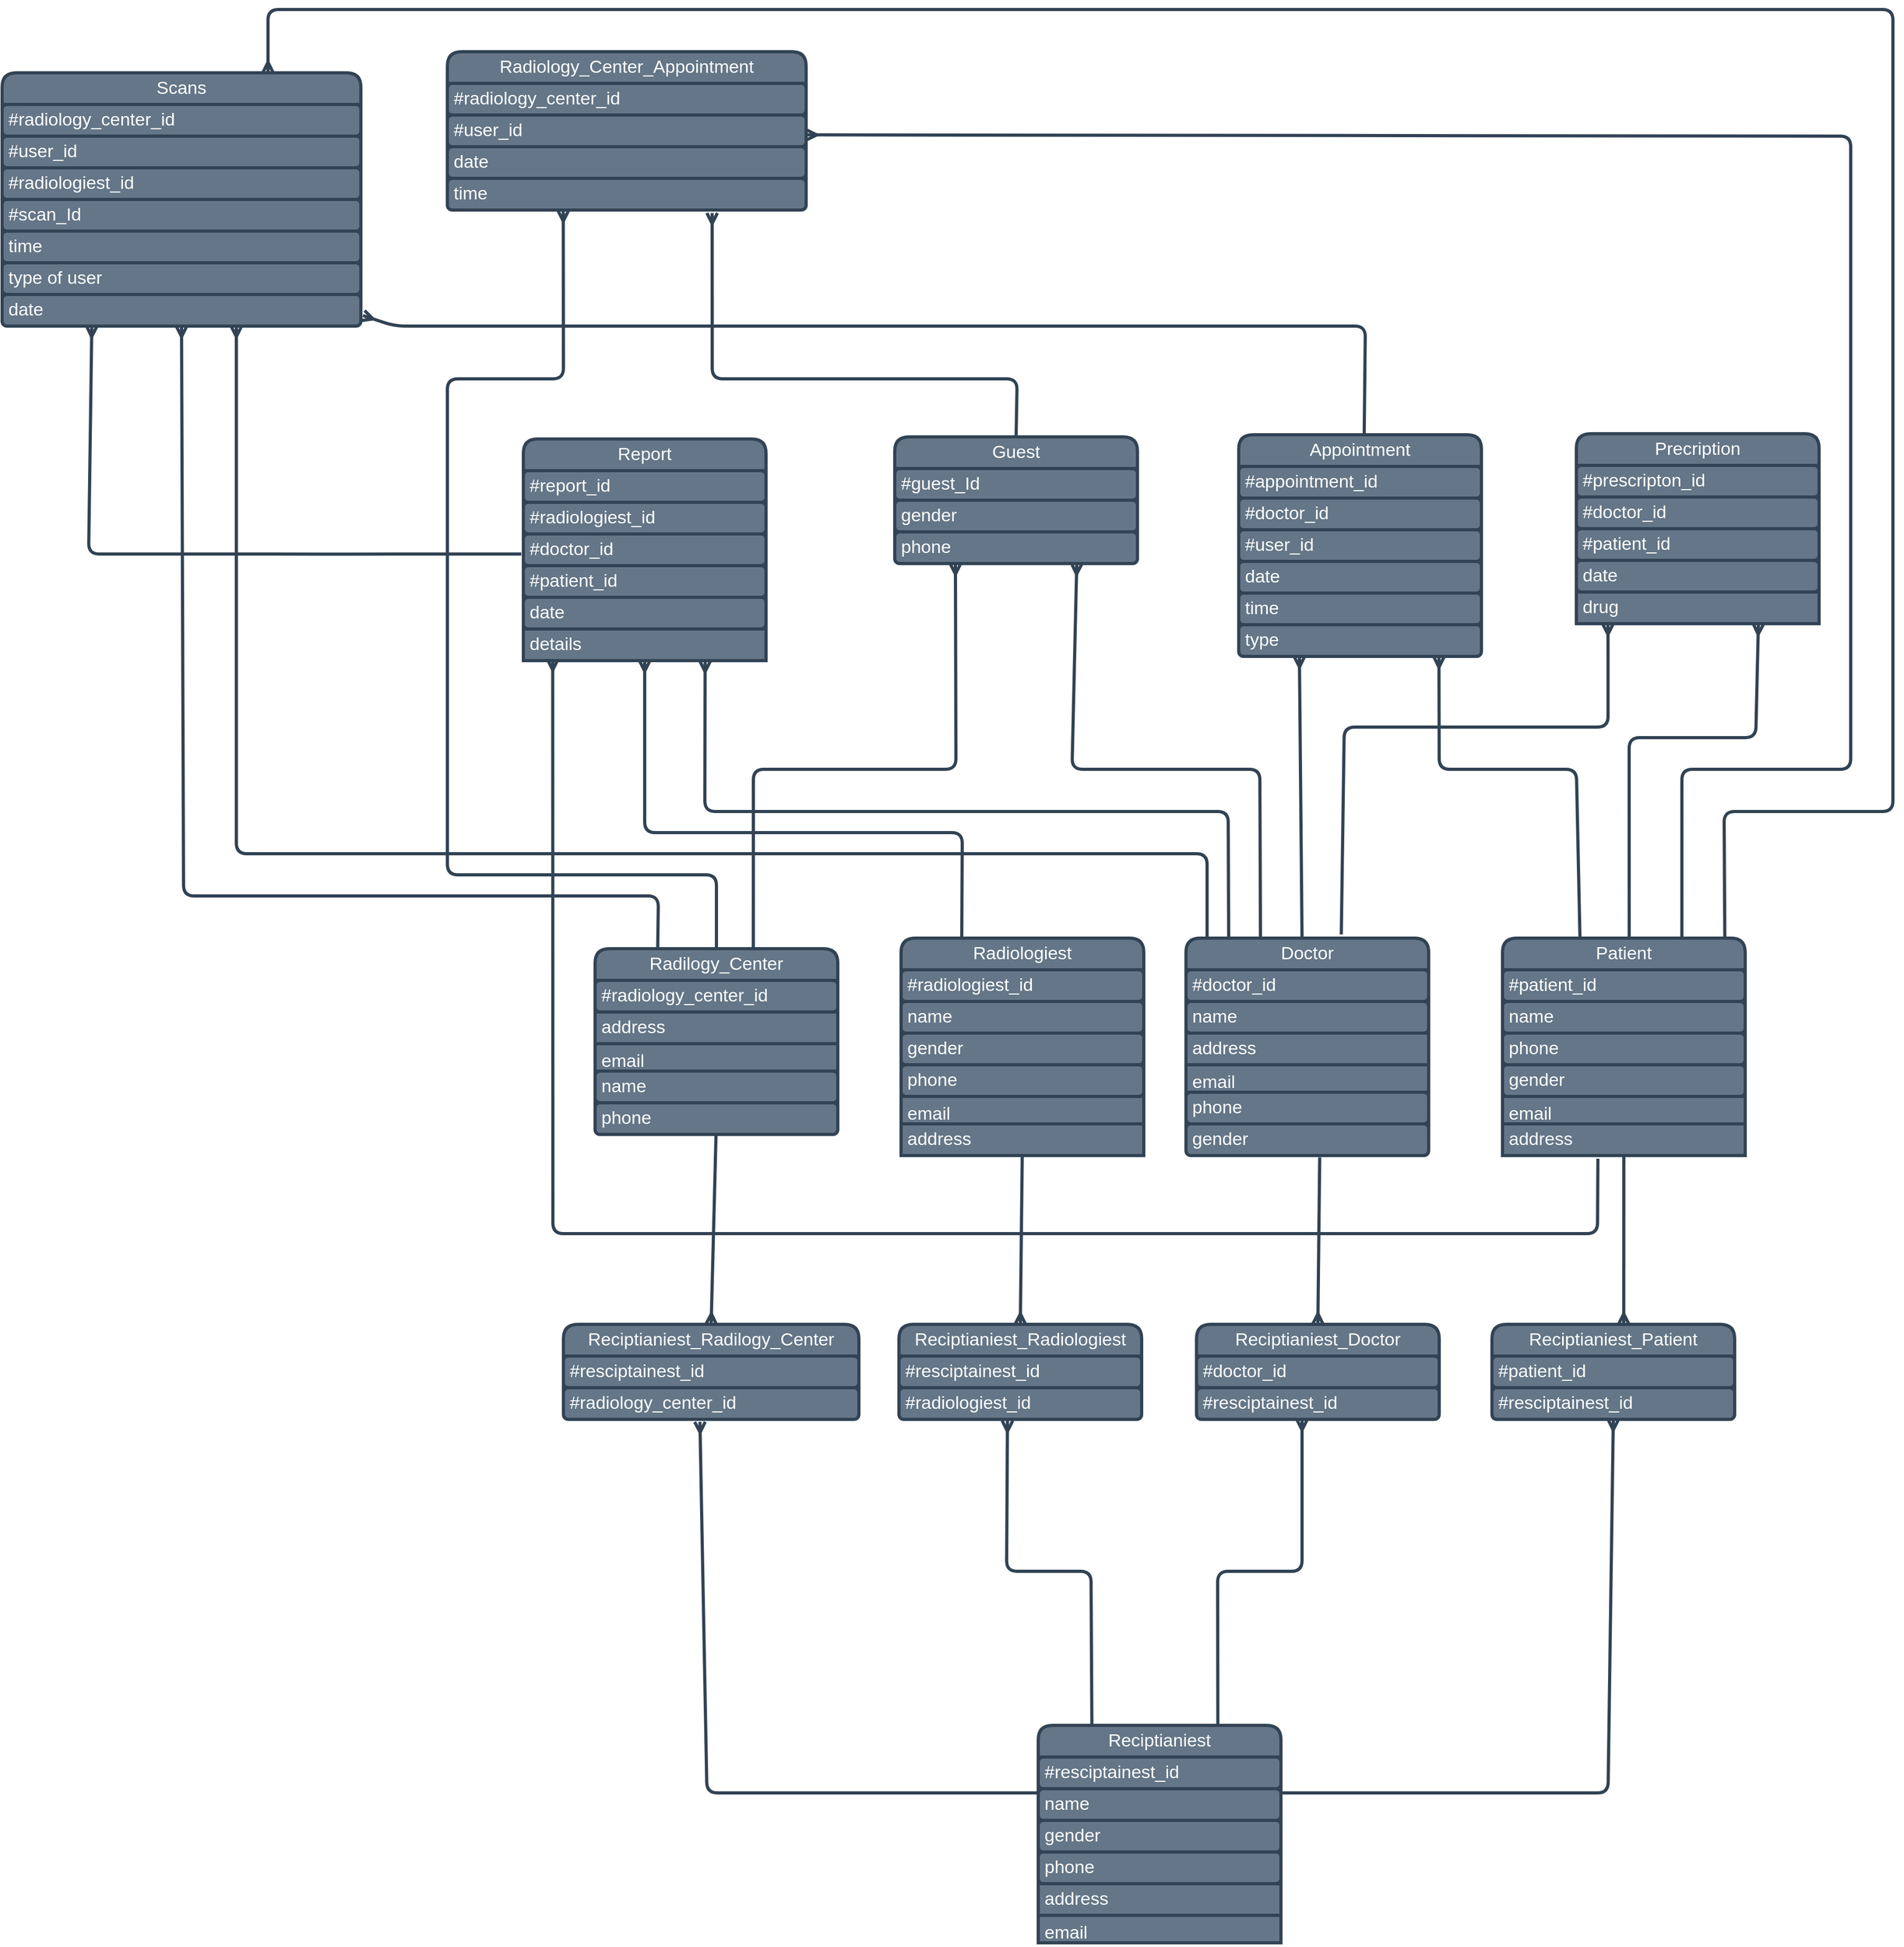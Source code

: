 <mxfile>
    <diagram id="LxvFAjWOBnG8jS-pmYLM" name="Page-1">
        <mxGraphModel dx="4164" dy="4409" grid="1" gridSize="10" guides="1" tooltips="1" connect="1" arrows="1" fold="1" page="1" pageScale="1" pageWidth="850" pageHeight="1100" math="0" shadow="0">
            <root>
                <mxCell id="0"/>
                <mxCell id="1" parent="0"/>
                <mxCell id="86" style="edgeStyle=none;html=1;exitX=0.522;exitY=-0.001;exitDx=0;exitDy=0;entryX=0.75;entryY=1;entryDx=0;entryDy=0;rounded=1;strokeWidth=3;endArrow=ERmany;endFill=0;fontSize=17;labelBorderColor=none;fillColor=#647687;strokeColor=#314354;exitPerimeter=0;" parent="1" source="2" target="48" edge="1">
                    <mxGeometry relative="1" as="geometry">
                        <Array as="points">
                            <mxPoint x="870" y="-790"/>
                            <mxPoint x="990" y="-790"/>
                        </Array>
                    </mxGeometry>
                </mxCell>
                <mxCell id="94" style="edgeStyle=none;html=1;rounded=1;strokeWidth=3;endArrow=ERmany;endFill=0;fontSize=17;labelBorderColor=none;fillColor=#647687;strokeColor=#314354;exitX=0.319;exitY=-0.007;exitDx=0;exitDy=0;exitPerimeter=0;entryX=0.825;entryY=1.007;entryDx=0;entryDy=0;entryPerimeter=0;" parent="1" source="2" target="182" edge="1">
                    <mxGeometry relative="1" as="geometry">
                        <mxPoint x="820" y="-610" as="sourcePoint"/>
                        <mxPoint x="690" y="-860" as="targetPoint"/>
                        <Array as="points">
                            <mxPoint x="820" y="-760"/>
                            <mxPoint x="690" y="-760"/>
                        </Array>
                    </mxGeometry>
                </mxCell>
                <mxCell id="2" value="Patient" style="swimlane;fontStyle=0;childLayout=stackLayout;horizontal=1;startSize=30;horizontalStack=0;resizeParent=1;resizeParentMax=0;resizeLast=0;collapsible=1;marginBottom=0;whiteSpace=wrap;html=1;rounded=1;strokeWidth=3;fontSize=17;labelBorderColor=none;fillColor=#647687;fontColor=#ffffff;strokeColor=#314354;" parent="1" vertex="1">
                    <mxGeometry x="750" y="-600" width="230" height="206" as="geometry">
                        <mxRectangle x="180" y="70" width="80" height="30" as="alternateBounds"/>
                    </mxGeometry>
                </mxCell>
                <mxCell id="3" value="#patient_id" style="text;align=left;verticalAlign=middle;spacingLeft=4;spacingRight=4;overflow=hidden;points=[[0,0.5],[1,0.5]];portConstraint=eastwest;rotatable=0;whiteSpace=wrap;html=1;rounded=1;strokeWidth=3;fontSize=17;labelBorderColor=none;fillColor=#647687;fontColor=#ffffff;strokeColor=#314354;" parent="2" vertex="1">
                    <mxGeometry y="30" width="230" height="30" as="geometry"/>
                </mxCell>
                <mxCell id="4" value="name" style="text;align=left;verticalAlign=middle;spacingLeft=4;spacingRight=4;overflow=hidden;points=[[0,0.5],[1,0.5]];portConstraint=eastwest;rotatable=0;whiteSpace=wrap;html=1;rounded=1;strokeWidth=3;fontSize=17;labelBorderColor=none;fillColor=#647687;fontColor=#ffffff;strokeColor=#314354;" parent="2" vertex="1">
                    <mxGeometry y="60" width="230" height="30" as="geometry"/>
                </mxCell>
                <mxCell id="5" value="phone" style="text;align=left;verticalAlign=middle;spacingLeft=4;spacingRight=4;overflow=hidden;points=[[0,0.5],[1,0.5]];portConstraint=eastwest;rotatable=0;whiteSpace=wrap;html=1;rounded=1;strokeWidth=3;fontSize=17;labelBorderColor=none;fillColor=#647687;fontColor=#ffffff;strokeColor=#314354;" parent="2" vertex="1">
                    <mxGeometry y="90" width="230" height="30" as="geometry"/>
                </mxCell>
                <mxCell id="7" value="gender" style="text;align=left;verticalAlign=middle;spacingLeft=4;spacingRight=4;overflow=hidden;points=[[0,0.5],[1,0.5]];portConstraint=eastwest;rotatable=0;whiteSpace=wrap;html=1;rounded=1;strokeWidth=3;fontSize=17;labelBorderColor=none;fillColor=#647687;fontColor=#ffffff;strokeColor=#314354;" parent="2" vertex="1">
                    <mxGeometry y="120" width="230" height="30" as="geometry"/>
                </mxCell>
                <mxCell id="97" value="email" style="text;strokeColor=#314354;fillColor=#647687;align=left;verticalAlign=top;spacingLeft=4;spacingRight=4;overflow=hidden;rotatable=0;points=[[0,0.5],[1,0.5]];portConstraint=eastwest;whiteSpace=wrap;html=1;labelBorderColor=none;fontSize=17;fontColor=#ffffff;strokeWidth=3;" parent="2" vertex="1">
                    <mxGeometry y="150" width="230" height="26" as="geometry"/>
                </mxCell>
                <mxCell id="98" value="address" style="text;strokeColor=#314354;fillColor=#647687;align=left;verticalAlign=middle;spacingLeft=4;spacingRight=4;overflow=hidden;points=[[0,0.5],[1,0.5]];portConstraint=eastwest;rotatable=0;whiteSpace=wrap;html=1;labelBorderColor=none;fontSize=17;fontColor=#ffffff;strokeWidth=3;" parent="2" vertex="1">
                    <mxGeometry y="176" width="230" height="30" as="geometry"/>
                </mxCell>
                <mxCell id="87" style="edgeStyle=none;html=1;exitX=0.64;exitY=-0.017;exitDx=0;exitDy=0;rounded=1;strokeWidth=3;endArrow=ERmany;endFill=0;fontSize=17;labelBorderColor=none;fillColor=#647687;strokeColor=#314354;exitPerimeter=0;entryX=0.13;entryY=1.004;entryDx=0;entryDy=0;entryPerimeter=0;" parent="1" source="8" target="95" edge="1">
                    <mxGeometry relative="1" as="geometry">
                        <mxPoint x="860" y="-900" as="targetPoint"/>
                        <Array as="points">
                            <mxPoint x="600" y="-800"/>
                            <mxPoint x="850" y="-800"/>
                            <mxPoint x="850" y="-880"/>
                        </Array>
                    </mxGeometry>
                </mxCell>
                <mxCell id="90" style="edgeStyle=none;html=1;rounded=1;strokeWidth=3;endArrow=ERmany;endFill=0;fontSize=17;labelBorderColor=none;fillColor=#647687;strokeColor=#314354;exitX=0.176;exitY=-0.004;exitDx=0;exitDy=0;exitPerimeter=0;entryX=0.749;entryY=1.014;entryDx=0;entryDy=0;entryPerimeter=0;" parent="1" source="8" target="96" edge="1">
                    <mxGeometry relative="1" as="geometry">
                        <mxPoint x="490" y="-610" as="sourcePoint"/>
                        <mxPoint x="30" y="-860" as="targetPoint"/>
                        <Array as="points">
                            <mxPoint x="490" y="-720"/>
                            <mxPoint x="-6" y="-720"/>
                        </Array>
                    </mxGeometry>
                </mxCell>
                <mxCell id="93" style="edgeStyle=none;html=1;entryX=0.25;entryY=1;entryDx=0;entryDy=0;rounded=1;strokeWidth=3;endArrow=ERmany;endFill=0;fontSize=17;labelBorderColor=none;fillColor=#647687;strokeColor=#314354;" parent="1" target="58" edge="1">
                    <mxGeometry relative="1" as="geometry">
                        <mxPoint x="560" y="-600" as="sourcePoint"/>
                    </mxGeometry>
                </mxCell>
                <mxCell id="8" value="Doctor" style="swimlane;fontStyle=0;childLayout=stackLayout;horizontal=1;startSize=30;horizontalStack=0;resizeParent=1;resizeParentMax=0;resizeLast=0;collapsible=1;marginBottom=0;whiteSpace=wrap;html=1;rounded=1;strokeWidth=3;fontSize=17;labelBorderColor=none;fillColor=#647687;fontColor=#ffffff;strokeColor=#314354;" parent="1" vertex="1">
                    <mxGeometry x="450" y="-600" width="230" height="206" as="geometry"/>
                </mxCell>
                <mxCell id="99" value="#doctor_id" style="text;align=left;verticalAlign=middle;spacingLeft=4;spacingRight=4;overflow=hidden;points=[[0,0.5],[1,0.5]];portConstraint=eastwest;rotatable=0;whiteSpace=wrap;html=1;rounded=1;strokeWidth=3;fontSize=17;labelBorderColor=none;fillColor=#647687;fontColor=#ffffff;strokeColor=#314354;" parent="8" vertex="1">
                    <mxGeometry y="30" width="230" height="30" as="geometry"/>
                </mxCell>
                <mxCell id="100" value="name" style="text;align=left;verticalAlign=middle;spacingLeft=4;spacingRight=4;overflow=hidden;points=[[0,0.5],[1,0.5]];portConstraint=eastwest;rotatable=0;whiteSpace=wrap;html=1;rounded=1;strokeWidth=3;fontSize=17;labelBorderColor=none;fillColor=#647687;fontColor=#ffffff;strokeColor=#314354;" parent="8" vertex="1">
                    <mxGeometry y="60" width="230" height="30" as="geometry"/>
                </mxCell>
                <mxCell id="103" value="address" style="text;strokeColor=#314354;fillColor=#647687;align=left;verticalAlign=middle;spacingLeft=4;spacingRight=4;overflow=hidden;points=[[0,0.5],[1,0.5]];portConstraint=eastwest;rotatable=0;whiteSpace=wrap;html=1;labelBorderColor=none;fontSize=17;fontColor=#ffffff;strokeWidth=3;" parent="8" vertex="1">
                    <mxGeometry y="90" width="230" height="30" as="geometry"/>
                </mxCell>
                <mxCell id="102" value="email" style="text;strokeColor=#314354;fillColor=#647687;align=left;verticalAlign=top;spacingLeft=4;spacingRight=4;overflow=hidden;rotatable=0;points=[[0,0.5],[1,0.5]];portConstraint=eastwest;whiteSpace=wrap;html=1;labelBorderColor=none;fontSize=17;fontColor=#ffffff;strokeWidth=3;" parent="8" vertex="1">
                    <mxGeometry y="120" width="230" height="26" as="geometry"/>
                </mxCell>
                <mxCell id="101" value="phone" style="text;align=left;verticalAlign=middle;spacingLeft=4;spacingRight=4;overflow=hidden;points=[[0,0.5],[1,0.5]];portConstraint=eastwest;rotatable=0;whiteSpace=wrap;html=1;rounded=1;strokeWidth=3;fontSize=17;labelBorderColor=none;fillColor=#647687;fontColor=#ffffff;strokeColor=#314354;" parent="8" vertex="1">
                    <mxGeometry y="146" width="230" height="30" as="geometry"/>
                </mxCell>
                <mxCell id="11" value="gender" style="text;align=left;verticalAlign=middle;spacingLeft=4;spacingRight=4;overflow=hidden;points=[[0,0.5],[1,0.5]];portConstraint=eastwest;rotatable=0;whiteSpace=wrap;html=1;rounded=1;strokeWidth=3;fontSize=17;labelBorderColor=none;fillColor=#647687;fontColor=#ffffff;strokeColor=#314354;" parent="8" vertex="1">
                    <mxGeometry y="176" width="230" height="30" as="geometry"/>
                </mxCell>
                <mxCell id="13" value="Radilogy_Center" style="swimlane;fontStyle=0;childLayout=stackLayout;horizontal=1;startSize=30;horizontalStack=0;resizeParent=1;resizeParentMax=0;resizeLast=0;collapsible=1;marginBottom=0;whiteSpace=wrap;html=1;rounded=1;strokeWidth=3;fontSize=17;labelBorderColor=none;fillColor=#647687;fontColor=#ffffff;strokeColor=#314354;" parent="1" vertex="1">
                    <mxGeometry x="-110" y="-590" width="230" height="176" as="geometry"/>
                </mxCell>
                <mxCell id="112" value="#radiology_center_id" style="text;align=left;verticalAlign=middle;spacingLeft=4;spacingRight=4;overflow=hidden;points=[[0,0.5],[1,0.5]];portConstraint=eastwest;rotatable=0;whiteSpace=wrap;html=1;rounded=1;strokeWidth=3;fontSize=17;labelBorderColor=none;fillColor=#647687;fontColor=#ffffff;strokeColor=#314354;" parent="13" vertex="1">
                    <mxGeometry y="30" width="230" height="30" as="geometry"/>
                </mxCell>
                <mxCell id="115" value="address" style="text;strokeColor=#314354;fillColor=#647687;align=left;verticalAlign=middle;spacingLeft=4;spacingRight=4;overflow=hidden;points=[[0,0.5],[1,0.5]];portConstraint=eastwest;rotatable=0;whiteSpace=wrap;html=1;labelBorderColor=none;fontSize=17;fontColor=#ffffff;strokeWidth=3;" parent="13" vertex="1">
                    <mxGeometry y="60" width="230" height="30" as="geometry"/>
                </mxCell>
                <mxCell id="114" value="email" style="text;strokeColor=#314354;fillColor=#647687;align=left;verticalAlign=top;spacingLeft=4;spacingRight=4;overflow=hidden;rotatable=0;points=[[0,0.5],[1,0.5]];portConstraint=eastwest;whiteSpace=wrap;html=1;labelBorderColor=none;fontSize=17;fontColor=#ffffff;strokeWidth=3;" parent="13" vertex="1">
                    <mxGeometry y="90" width="230" height="26" as="geometry"/>
                </mxCell>
                <mxCell id="113" value="name" style="text;align=left;verticalAlign=middle;spacingLeft=4;spacingRight=4;overflow=hidden;points=[[0,0.5],[1,0.5]];portConstraint=eastwest;rotatable=0;whiteSpace=wrap;html=1;rounded=1;strokeWidth=3;fontSize=17;labelBorderColor=none;fillColor=#647687;fontColor=#ffffff;strokeColor=#314354;" parent="13" vertex="1">
                    <mxGeometry y="116" width="230" height="30" as="geometry"/>
                </mxCell>
                <mxCell id="116" value="phone" style="text;align=left;verticalAlign=middle;spacingLeft=4;spacingRight=4;overflow=hidden;points=[[0,0.5],[1,0.5]];portConstraint=eastwest;rotatable=0;whiteSpace=wrap;html=1;rounded=1;strokeWidth=3;fontSize=17;labelBorderColor=none;fillColor=#647687;fontColor=#ffffff;strokeColor=#314354;" parent="13" vertex="1">
                    <mxGeometry y="146" width="230" height="30" as="geometry"/>
                </mxCell>
                <mxCell id="76" style="edgeStyle=none;html=1;rounded=1;strokeWidth=3;endArrow=ERmany;endFill=0;fontSize=17;labelBorderColor=none;fillColor=#647687;strokeColor=#314354;entryX=0.5;entryY=1;entryDx=0;entryDy=0;" parent="1" target="28" edge="1">
                    <mxGeometry relative="1" as="geometry">
                        <mxPoint x="540" y="210" as="sourcePoint"/>
                        <mxPoint x="840" y="-144" as="targetPoint"/>
                        <Array as="points">
                            <mxPoint x="850" y="210"/>
                        </Array>
                    </mxGeometry>
                </mxCell>
                <mxCell id="77" style="edgeStyle=none;html=1;rounded=1;strokeWidth=3;endArrow=ERmany;endFill=0;fontSize=17;labelBorderColor=none;fillColor=#647687;strokeColor=#314354;exitX=0.221;exitY=0.003;exitDx=0;exitDy=0;exitPerimeter=0;entryX=0.447;entryY=1.043;entryDx=0;entryDy=0;entryPerimeter=0;" parent="1" source="18" target="131" edge="1">
                    <mxGeometry relative="1" as="geometry">
                        <mxPoint x="280" y="-140" as="targetPoint"/>
                        <mxPoint x="360" y="140" as="sourcePoint"/>
                        <Array as="points">
                            <mxPoint x="360"/>
                            <mxPoint x="280"/>
                        </Array>
                    </mxGeometry>
                </mxCell>
                <mxCell id="78" style="edgeStyle=none;html=1;entryX=0.462;entryY=1.078;entryDx=0;entryDy=0;entryPerimeter=0;rounded=1;strokeWidth=3;endArrow=ERmany;endFill=0;fontSize=17;labelBorderColor=none;fillColor=#647687;strokeColor=#314354;" parent="1" target="130" edge="1">
                    <mxGeometry relative="1" as="geometry">
                        <mxPoint x="310" y="210" as="sourcePoint"/>
                        <mxPoint x="0.06" y="-141.3" as="targetPoint"/>
                        <Array as="points">
                            <mxPoint x="-4" y="210"/>
                        </Array>
                    </mxGeometry>
                </mxCell>
                <mxCell id="18" value="Reciptianiest" style="swimlane;fontStyle=0;childLayout=stackLayout;horizontal=1;startSize=30;horizontalStack=0;resizeParent=1;resizeParentMax=0;resizeLast=0;collapsible=1;marginBottom=0;whiteSpace=wrap;html=1;rounded=1;strokeWidth=3;fontSize=17;labelBorderColor=none;fillColor=#647687;fontColor=#ffffff;strokeColor=#314354;" parent="1" vertex="1">
                    <mxGeometry x="310" y="146" width="230" height="206" as="geometry"/>
                </mxCell>
                <mxCell id="119" value="#resciptainest_id" style="text;align=left;verticalAlign=middle;spacingLeft=4;spacingRight=4;overflow=hidden;points=[[0,0.5],[1,0.5]];portConstraint=eastwest;rotatable=0;whiteSpace=wrap;html=1;rounded=1;strokeWidth=3;fontSize=17;labelBorderColor=none;fillColor=#647687;fontColor=#ffffff;strokeColor=#314354;" parent="18" vertex="1">
                    <mxGeometry y="30" width="230" height="30" as="geometry"/>
                </mxCell>
                <mxCell id="124" value="name" style="text;align=left;verticalAlign=middle;spacingLeft=4;spacingRight=4;overflow=hidden;points=[[0,0.5],[1,0.5]];portConstraint=eastwest;rotatable=0;whiteSpace=wrap;html=1;rounded=1;strokeWidth=3;fontSize=17;labelBorderColor=none;fillColor=#647687;fontColor=#ffffff;strokeColor=#314354;" parent="18" vertex="1">
                    <mxGeometry y="60" width="230" height="30" as="geometry"/>
                </mxCell>
                <mxCell id="120" value="gender" style="text;align=left;verticalAlign=middle;spacingLeft=4;spacingRight=4;overflow=hidden;points=[[0,0.5],[1,0.5]];portConstraint=eastwest;rotatable=0;whiteSpace=wrap;html=1;rounded=1;strokeWidth=3;fontSize=17;labelBorderColor=none;fillColor=#647687;fontColor=#ffffff;strokeColor=#314354;" parent="18" vertex="1">
                    <mxGeometry y="90" width="230" height="30" as="geometry"/>
                </mxCell>
                <mxCell id="121" value="phone" style="text;align=left;verticalAlign=middle;spacingLeft=4;spacingRight=4;overflow=hidden;points=[[0,0.5],[1,0.5]];portConstraint=eastwest;rotatable=0;whiteSpace=wrap;html=1;rounded=1;strokeWidth=3;fontSize=17;labelBorderColor=none;fillColor=#647687;fontColor=#ffffff;strokeColor=#314354;" parent="18" vertex="1">
                    <mxGeometry y="120" width="230" height="30" as="geometry"/>
                </mxCell>
                <mxCell id="123" value="address" style="text;strokeColor=#314354;fillColor=#647687;align=left;verticalAlign=middle;spacingLeft=4;spacingRight=4;overflow=hidden;points=[[0,0.5],[1,0.5]];portConstraint=eastwest;rotatable=0;whiteSpace=wrap;html=1;labelBorderColor=none;fontSize=17;fontColor=#ffffff;strokeWidth=3;" parent="18" vertex="1">
                    <mxGeometry y="150" width="230" height="30" as="geometry"/>
                </mxCell>
                <mxCell id="122" value="email" style="text;strokeColor=#314354;fillColor=#647687;align=left;verticalAlign=top;spacingLeft=4;spacingRight=4;overflow=hidden;rotatable=0;points=[[0,0.5],[1,0.5]];portConstraint=eastwest;whiteSpace=wrap;html=1;labelBorderColor=none;fontSize=17;fontColor=#ffffff;strokeWidth=3;" parent="18" vertex="1">
                    <mxGeometry y="180" width="230" height="26" as="geometry"/>
                </mxCell>
                <mxCell id="91" style="edgeStyle=none;html=1;exitX=0.25;exitY=0;exitDx=0;exitDy=0;entryX=0.5;entryY=1;entryDx=0;entryDy=0;rounded=1;strokeWidth=3;endArrow=ERmany;endFill=0;fontSize=17;labelBorderColor=none;fillColor=#647687;strokeColor=#314354;" parent="1" source="23" target="53" edge="1">
                    <mxGeometry relative="1" as="geometry">
                        <Array as="points">
                            <mxPoint x="238" y="-700"/>
                            <mxPoint x="-63" y="-700"/>
                        </Array>
                    </mxGeometry>
                </mxCell>
                <mxCell id="23" value="Radiologiest" style="swimlane;fontStyle=0;childLayout=stackLayout;horizontal=1;startSize=30;horizontalStack=0;resizeParent=1;resizeParentMax=0;resizeLast=0;collapsible=1;marginBottom=0;whiteSpace=wrap;html=1;rounded=1;strokeWidth=3;fontSize=17;labelBorderColor=none;fillColor=#647687;fontColor=#ffffff;strokeColor=#314354;" parent="1" vertex="1">
                    <mxGeometry x="180" y="-600" width="230" height="206" as="geometry"/>
                </mxCell>
                <mxCell id="106" value="#radiologiest_id" style="text;align=left;verticalAlign=middle;spacingLeft=4;spacingRight=4;overflow=hidden;points=[[0,0.5],[1,0.5]];portConstraint=eastwest;rotatable=0;whiteSpace=wrap;html=1;rounded=1;strokeWidth=3;fontSize=17;labelBorderColor=none;fillColor=#647687;fontColor=#ffffff;strokeColor=#314354;" parent="23" vertex="1">
                    <mxGeometry y="30" width="230" height="30" as="geometry"/>
                </mxCell>
                <mxCell id="111" value="name" style="text;align=left;verticalAlign=middle;spacingLeft=4;spacingRight=4;overflow=hidden;points=[[0,0.5],[1,0.5]];portConstraint=eastwest;rotatable=0;whiteSpace=wrap;html=1;rounded=1;strokeWidth=3;fontSize=17;labelBorderColor=none;fillColor=#647687;fontColor=#ffffff;strokeColor=#314354;" parent="23" vertex="1">
                    <mxGeometry y="60" width="230" height="30" as="geometry"/>
                </mxCell>
                <mxCell id="110" value="gender" style="text;align=left;verticalAlign=middle;spacingLeft=4;spacingRight=4;overflow=hidden;points=[[0,0.5],[1,0.5]];portConstraint=eastwest;rotatable=0;whiteSpace=wrap;html=1;rounded=1;strokeWidth=3;fontSize=17;labelBorderColor=none;fillColor=#647687;fontColor=#ffffff;strokeColor=#314354;" parent="23" vertex="1">
                    <mxGeometry y="90" width="230" height="30" as="geometry"/>
                </mxCell>
                <mxCell id="109" value="phone" style="text;align=left;verticalAlign=middle;spacingLeft=4;spacingRight=4;overflow=hidden;points=[[0,0.5],[1,0.5]];portConstraint=eastwest;rotatable=0;whiteSpace=wrap;html=1;rounded=1;strokeWidth=3;fontSize=17;labelBorderColor=none;fillColor=#647687;fontColor=#ffffff;strokeColor=#314354;" parent="23" vertex="1">
                    <mxGeometry y="120" width="230" height="30" as="geometry"/>
                </mxCell>
                <mxCell id="108" value="email" style="text;strokeColor=#314354;fillColor=#647687;align=left;verticalAlign=top;spacingLeft=4;spacingRight=4;overflow=hidden;rotatable=0;points=[[0,0.5],[1,0.5]];portConstraint=eastwest;whiteSpace=wrap;html=1;labelBorderColor=none;fontSize=17;fontColor=#ffffff;strokeWidth=3;" parent="23" vertex="1">
                    <mxGeometry y="150" width="230" height="26" as="geometry"/>
                </mxCell>
                <mxCell id="107" value="address" style="text;strokeColor=#314354;fillColor=#647687;align=left;verticalAlign=middle;spacingLeft=4;spacingRight=4;overflow=hidden;points=[[0,0.5],[1,0.5]];portConstraint=eastwest;rotatable=0;whiteSpace=wrap;html=1;labelBorderColor=none;fontSize=17;fontColor=#ffffff;strokeWidth=3;" parent="23" vertex="1">
                    <mxGeometry y="176" width="230" height="30" as="geometry"/>
                </mxCell>
                <mxCell id="28" value="Reciptianiest_Patient" style="swimlane;fontStyle=0;childLayout=stackLayout;horizontal=1;startSize=30;horizontalStack=0;resizeParent=1;resizeParentMax=0;resizeLast=0;collapsible=1;marginBottom=0;whiteSpace=wrap;html=1;rounded=1;strokeWidth=3;fontSize=17;labelBorderColor=none;fillColor=#647687;fontColor=#ffffff;strokeColor=#314354;" parent="1" vertex="1">
                    <mxGeometry x="740" y="-234" width="230" height="90" as="geometry"/>
                </mxCell>
                <mxCell id="117" value="#patient_id" style="text;align=left;verticalAlign=middle;spacingLeft=4;spacingRight=4;overflow=hidden;points=[[0,0.5],[1,0.5]];portConstraint=eastwest;rotatable=0;whiteSpace=wrap;html=1;rounded=1;strokeWidth=3;fontSize=17;labelBorderColor=none;fillColor=#647687;fontColor=#ffffff;strokeColor=#314354;" parent="28" vertex="1">
                    <mxGeometry y="30" width="230" height="30" as="geometry"/>
                </mxCell>
                <mxCell id="125" value="#resciptainest_id" style="text;align=left;verticalAlign=middle;spacingLeft=4;spacingRight=4;overflow=hidden;points=[[0,0.5],[1,0.5]];portConstraint=eastwest;rotatable=0;whiteSpace=wrap;html=1;rounded=1;strokeWidth=3;fontSize=17;labelBorderColor=none;fillColor=#647687;fontColor=#ffffff;strokeColor=#314354;" parent="28" vertex="1">
                    <mxGeometry y="60" width="230" height="30" as="geometry"/>
                </mxCell>
                <mxCell id="33" value="Reciptianiest_Doctor" style="swimlane;fontStyle=0;childLayout=stackLayout;horizontal=1;startSize=30;horizontalStack=0;resizeParent=1;resizeParentMax=0;resizeLast=0;collapsible=1;marginBottom=0;whiteSpace=wrap;html=1;rounded=1;strokeWidth=3;fontSize=17;labelBorderColor=none;fillColor=#647687;fontColor=#ffffff;strokeColor=#314354;" parent="1" vertex="1">
                    <mxGeometry x="460" y="-234" width="230" height="90" as="geometry"/>
                </mxCell>
                <mxCell id="126" value="#doctor_id" style="text;align=left;verticalAlign=middle;spacingLeft=4;spacingRight=4;overflow=hidden;points=[[0,0.5],[1,0.5]];portConstraint=eastwest;rotatable=0;whiteSpace=wrap;html=1;rounded=1;strokeWidth=3;fontSize=17;labelBorderColor=none;fillColor=#647687;fontColor=#ffffff;strokeColor=#314354;" parent="33" vertex="1">
                    <mxGeometry y="30" width="230" height="30" as="geometry"/>
                </mxCell>
                <mxCell id="127" value="#resciptainest_id" style="text;align=left;verticalAlign=middle;spacingLeft=4;spacingRight=4;overflow=hidden;points=[[0,0.5],[1,0.5]];portConstraint=eastwest;rotatable=0;whiteSpace=wrap;html=1;rounded=1;strokeWidth=3;fontSize=17;labelBorderColor=none;fillColor=#647687;fontColor=#ffffff;strokeColor=#314354;" parent="33" vertex="1">
                    <mxGeometry y="60" width="230" height="30" as="geometry"/>
                </mxCell>
                <mxCell id="38" value="Reciptianiest_Radilogy_Center" style="swimlane;fontStyle=0;childLayout=stackLayout;horizontal=1;startSize=30;horizontalStack=0;resizeParent=1;resizeParentMax=0;resizeLast=0;collapsible=1;marginBottom=0;whiteSpace=wrap;html=1;rounded=1;strokeWidth=3;fontSize=17;labelBorderColor=none;fillColor=#647687;fontColor=#ffffff;strokeColor=#314354;" parent="1" vertex="1">
                    <mxGeometry x="-140" y="-234" width="280" height="90" as="geometry"/>
                </mxCell>
                <mxCell id="129" value="#resciptainest_id" style="text;align=left;verticalAlign=middle;spacingLeft=4;spacingRight=4;overflow=hidden;points=[[0,0.5],[1,0.5]];portConstraint=eastwest;rotatable=0;whiteSpace=wrap;html=1;rounded=1;strokeWidth=3;fontSize=17;labelBorderColor=none;fillColor=#647687;fontColor=#ffffff;strokeColor=#314354;" parent="38" vertex="1">
                    <mxGeometry y="30" width="280" height="30" as="geometry"/>
                </mxCell>
                <mxCell id="130" value="#radiology_center_id" style="text;align=left;verticalAlign=middle;spacingLeft=4;spacingRight=4;overflow=hidden;points=[[0,0.5],[1,0.5]];portConstraint=eastwest;rotatable=0;whiteSpace=wrap;html=1;rounded=1;strokeWidth=3;fontSize=17;labelBorderColor=none;fillColor=#647687;fontColor=#ffffff;strokeColor=#314354;" parent="38" vertex="1">
                    <mxGeometry y="60" width="280" height="30" as="geometry"/>
                </mxCell>
                <mxCell id="43" value="Reciptianiest_Radiologiest" style="swimlane;fontStyle=0;childLayout=stackLayout;horizontal=1;startSize=30;horizontalStack=0;resizeParent=1;resizeParentMax=0;resizeLast=0;collapsible=1;marginBottom=0;whiteSpace=wrap;html=1;rounded=1;strokeWidth=3;fontSize=17;labelBorderColor=none;fillColor=#647687;fontColor=#ffffff;strokeColor=#314354;" parent="1" vertex="1">
                    <mxGeometry x="178" y="-234" width="230" height="90" as="geometry"/>
                </mxCell>
                <mxCell id="128" value="#resciptainest_id" style="text;align=left;verticalAlign=middle;spacingLeft=4;spacingRight=4;overflow=hidden;points=[[0,0.5],[1,0.5]];portConstraint=eastwest;rotatable=0;whiteSpace=wrap;html=1;rounded=1;strokeWidth=3;fontSize=17;labelBorderColor=none;fillColor=#647687;fontColor=#ffffff;strokeColor=#314354;" parent="43" vertex="1">
                    <mxGeometry y="30" width="230" height="30" as="geometry"/>
                </mxCell>
                <mxCell id="131" value="#radiologiest_id" style="text;align=left;verticalAlign=middle;spacingLeft=4;spacingRight=4;overflow=hidden;points=[[0,0.5],[1,0.5]];portConstraint=eastwest;rotatable=0;whiteSpace=wrap;html=1;rounded=1;strokeWidth=3;fontSize=17;labelBorderColor=none;fillColor=#647687;fontColor=#ffffff;strokeColor=#314354;" parent="43" vertex="1">
                    <mxGeometry y="60" width="230" height="30" as="geometry"/>
                </mxCell>
                <mxCell id="48" value="Precription" style="swimlane;fontStyle=0;childLayout=stackLayout;horizontal=1;startSize=30;horizontalStack=0;resizeParent=1;resizeParentMax=0;resizeLast=0;collapsible=1;marginBottom=0;whiteSpace=wrap;html=1;rounded=1;strokeWidth=3;fontSize=17;labelBorderColor=none;fillColor=#647687;fontColor=#ffffff;strokeColor=#314354;" parent="1" vertex="1">
                    <mxGeometry x="820" y="-1078" width="230" height="180" as="geometry"/>
                </mxCell>
                <mxCell id="49" value="#prescripton_id" style="text;align=left;verticalAlign=middle;spacingLeft=4;spacingRight=4;overflow=hidden;points=[[0,0.5],[1,0.5]];portConstraint=eastwest;rotatable=0;whiteSpace=wrap;html=1;rounded=1;strokeWidth=3;fontSize=17;labelBorderColor=none;fillColor=#647687;fontColor=#ffffff;strokeColor=#314354;" parent="48" vertex="1">
                    <mxGeometry y="30" width="230" height="30" as="geometry"/>
                </mxCell>
                <mxCell id="50" value="#doctor_id" style="text;align=left;verticalAlign=middle;spacingLeft=4;spacingRight=4;overflow=hidden;points=[[0,0.5],[1,0.5]];portConstraint=eastwest;rotatable=0;whiteSpace=wrap;html=1;rounded=1;strokeWidth=3;fontSize=17;labelBorderColor=none;fillColor=#647687;fontColor=#ffffff;strokeColor=#314354;" parent="48" vertex="1">
                    <mxGeometry y="60" width="230" height="30" as="geometry"/>
                </mxCell>
                <mxCell id="51" value="#patient_id" style="text;align=left;verticalAlign=middle;spacingLeft=4;spacingRight=4;overflow=hidden;points=[[0,0.5],[1,0.5]];portConstraint=eastwest;rotatable=0;whiteSpace=wrap;html=1;rounded=1;strokeWidth=3;fontSize=17;labelBorderColor=none;fillColor=#647687;fontColor=#ffffff;strokeColor=#314354;" parent="48" vertex="1">
                    <mxGeometry y="90" width="230" height="30" as="geometry"/>
                </mxCell>
                <mxCell id="52" value="date" style="text;align=left;verticalAlign=middle;spacingLeft=4;spacingRight=4;overflow=hidden;points=[[0,0.5],[1,0.5]];portConstraint=eastwest;rotatable=0;whiteSpace=wrap;html=1;rounded=1;strokeWidth=3;fontSize=17;labelBorderColor=none;fillColor=#647687;fontColor=#ffffff;strokeColor=#314354;" parent="48" vertex="1">
                    <mxGeometry y="120" width="230" height="30" as="geometry"/>
                </mxCell>
                <mxCell id="95" value="drug" style="text;strokeColor=#314354;fillColor=#647687;align=left;verticalAlign=middle;spacingLeft=4;spacingRight=4;overflow=hidden;points=[[0,0.5],[1,0.5]];portConstraint=eastwest;rotatable=0;whiteSpace=wrap;html=1;labelBorderColor=none;fontSize=17;fontColor=#ffffff;strokeWidth=3;" parent="48" vertex="1">
                    <mxGeometry y="150" width="230" height="30" as="geometry"/>
                </mxCell>
                <mxCell id="53" value="Report" style="swimlane;fontStyle=0;childLayout=stackLayout;horizontal=1;startSize=30;horizontalStack=0;resizeParent=1;resizeParentMax=0;resizeLast=0;collapsible=1;marginBottom=0;whiteSpace=wrap;html=1;rounded=1;strokeWidth=3;fontSize=17;labelBorderColor=none;fillColor=#647687;fontColor=#ffffff;strokeColor=#314354;" parent="1" vertex="1">
                    <mxGeometry x="-178" y="-1073" width="230" height="210" as="geometry"/>
                </mxCell>
                <mxCell id="54" value="#report_id" style="text;align=left;verticalAlign=middle;spacingLeft=4;spacingRight=4;overflow=hidden;points=[[0,0.5],[1,0.5]];portConstraint=eastwest;rotatable=0;whiteSpace=wrap;html=1;rounded=1;strokeWidth=3;fontSize=17;labelBorderColor=none;fillColor=#647687;fontColor=#ffffff;strokeColor=#314354;" parent="53" vertex="1">
                    <mxGeometry y="30" width="230" height="30" as="geometry"/>
                </mxCell>
                <mxCell id="55" value="#radiologiest_id" style="text;align=left;verticalAlign=middle;spacingLeft=4;spacingRight=4;overflow=hidden;points=[[0,0.5],[1,0.5]];portConstraint=eastwest;rotatable=0;whiteSpace=wrap;html=1;rounded=1;strokeWidth=3;fontSize=17;labelBorderColor=none;fillColor=#647687;fontColor=#ffffff;strokeColor=#314354;" parent="53" vertex="1">
                    <mxGeometry y="60" width="230" height="30" as="geometry"/>
                </mxCell>
                <mxCell id="56" value="#doctor_id" style="text;align=left;verticalAlign=middle;spacingLeft=4;spacingRight=4;overflow=hidden;points=[[0,0.5],[1,0.5]];portConstraint=eastwest;rotatable=0;whiteSpace=wrap;html=1;rounded=1;strokeWidth=3;fontSize=17;labelBorderColor=none;fillColor=#647687;fontColor=#ffffff;strokeColor=#314354;" parent="53" vertex="1">
                    <mxGeometry y="90" width="230" height="30" as="geometry"/>
                </mxCell>
                <mxCell id="181" value="#patient_id" style="text;align=left;verticalAlign=middle;spacingLeft=4;spacingRight=4;overflow=hidden;points=[[0,0.5],[1,0.5]];portConstraint=eastwest;rotatable=0;whiteSpace=wrap;html=1;rounded=1;strokeWidth=3;fontSize=17;labelBorderColor=none;fillColor=#647687;fontColor=#ffffff;strokeColor=#314354;" parent="53" vertex="1">
                    <mxGeometry y="120" width="230" height="30" as="geometry"/>
                </mxCell>
                <mxCell id="57" value="date" style="text;align=left;verticalAlign=middle;spacingLeft=4;spacingRight=4;overflow=hidden;points=[[0,0.5],[1,0.5]];portConstraint=eastwest;rotatable=0;whiteSpace=wrap;html=1;rounded=1;strokeWidth=3;fontSize=17;labelBorderColor=none;fillColor=#647687;fontColor=#ffffff;strokeColor=#314354;" parent="53" vertex="1">
                    <mxGeometry y="150" width="230" height="30" as="geometry"/>
                </mxCell>
                <mxCell id="96" value="details" style="text;strokeColor=#314354;fillColor=#647687;align=left;verticalAlign=middle;spacingLeft=4;spacingRight=4;overflow=hidden;points=[[0,0.5],[1,0.5]];portConstraint=eastwest;rotatable=0;whiteSpace=wrap;html=1;labelBorderColor=none;fontSize=17;fontColor=#ffffff;strokeWidth=3;" parent="53" vertex="1">
                    <mxGeometry y="180" width="230" height="30" as="geometry"/>
                </mxCell>
                <mxCell id="58" value="Appointment" style="swimlane;fontStyle=0;childLayout=stackLayout;horizontal=1;startSize=30;horizontalStack=0;resizeParent=1;resizeParentMax=0;resizeLast=0;collapsible=1;marginBottom=0;whiteSpace=wrap;html=1;rounded=1;strokeWidth=3;fontSize=17;labelBorderColor=none;fillColor=#647687;fontColor=#ffffff;strokeColor=#314354;" parent="1" vertex="1">
                    <mxGeometry x="500" y="-1077" width="230" height="210" as="geometry"/>
                </mxCell>
                <mxCell id="183" value="#appointment_id" style="text;align=left;verticalAlign=middle;spacingLeft=4;spacingRight=4;overflow=hidden;points=[[0,0.5],[1,0.5]];portConstraint=eastwest;rotatable=0;whiteSpace=wrap;html=1;rounded=1;strokeWidth=3;fontSize=17;labelBorderColor=none;fillColor=#647687;fontColor=#ffffff;strokeColor=#314354;" parent="58" vertex="1">
                    <mxGeometry y="30" width="230" height="30" as="geometry"/>
                </mxCell>
                <mxCell id="59" value="#doctor_id" style="text;align=left;verticalAlign=middle;spacingLeft=4;spacingRight=4;overflow=hidden;points=[[0,0.5],[1,0.5]];portConstraint=eastwest;rotatable=0;whiteSpace=wrap;html=1;rounded=1;strokeWidth=3;fontSize=17;labelBorderColor=none;fillColor=#647687;fontColor=#ffffff;strokeColor=#314354;" parent="58" vertex="1">
                    <mxGeometry y="60" width="230" height="30" as="geometry"/>
                </mxCell>
                <mxCell id="60" value="#user_id" style="text;align=left;verticalAlign=middle;spacingLeft=4;spacingRight=4;overflow=hidden;points=[[0,0.5],[1,0.5]];portConstraint=eastwest;rotatable=0;whiteSpace=wrap;html=1;rounded=1;strokeWidth=3;fontSize=17;labelBorderColor=none;fillColor=#647687;fontColor=#ffffff;strokeColor=#314354;" parent="58" vertex="1">
                    <mxGeometry y="90" width="230" height="30" as="geometry"/>
                </mxCell>
                <mxCell id="61" value="date" style="text;align=left;verticalAlign=middle;spacingLeft=4;spacingRight=4;overflow=hidden;points=[[0,0.5],[1,0.5]];portConstraint=eastwest;rotatable=0;whiteSpace=wrap;html=1;rounded=1;strokeWidth=3;fontSize=17;labelBorderColor=none;fillColor=#647687;fontColor=#ffffff;strokeColor=#314354;" parent="58" vertex="1">
                    <mxGeometry y="120" width="230" height="30" as="geometry"/>
                </mxCell>
                <mxCell id="62" value="time" style="text;align=left;verticalAlign=middle;spacingLeft=4;spacingRight=4;overflow=hidden;points=[[0,0.5],[1,0.5]];portConstraint=eastwest;rotatable=0;whiteSpace=wrap;html=1;rounded=1;strokeWidth=3;fontSize=17;labelBorderColor=none;fillColor=#647687;fontColor=#ffffff;strokeColor=#314354;" parent="58" vertex="1">
                    <mxGeometry y="150" width="230" height="30" as="geometry"/>
                </mxCell>
                <mxCell id="182" value="type" style="text;align=left;verticalAlign=middle;spacingLeft=4;spacingRight=4;overflow=hidden;points=[[0,0.5],[1,0.5]];portConstraint=eastwest;rotatable=0;whiteSpace=wrap;html=1;rounded=1;strokeWidth=3;fontSize=17;labelBorderColor=none;fillColor=#647687;fontColor=#ffffff;strokeColor=#314354;" parent="58" vertex="1">
                    <mxGeometry y="180" width="230" height="30" as="geometry"/>
                </mxCell>
                <mxCell id="79" style="edgeStyle=none;html=1;rounded=1;strokeWidth=3;endArrow=ERmany;endFill=0;fontSize=17;labelBorderColor=none;fillColor=#647687;strokeColor=#314354;exitX=0.74;exitY=-0.004;exitDx=0;exitDy=0;exitPerimeter=0;" parent="1" source="18" edge="1">
                    <mxGeometry relative="1" as="geometry">
                        <mxPoint x="560" y="-144" as="targetPoint"/>
                        <mxPoint x="480" y="140" as="sourcePoint"/>
                        <Array as="points">
                            <mxPoint x="480"/>
                            <mxPoint x="560"/>
                        </Array>
                    </mxGeometry>
                </mxCell>
                <mxCell id="82" style="edgeStyle=none;html=1;entryX=0.5;entryY=0;entryDx=0;entryDy=0;rounded=1;strokeWidth=3;endArrow=ERmany;endFill=0;fontSize=17;labelBorderColor=none;fillColor=#647687;strokeColor=#314354;" parent="1" source="107" target="43" edge="1">
                    <mxGeometry relative="1" as="geometry">
                        <mxPoint x="295" y="-274" as="sourcePoint"/>
                    </mxGeometry>
                </mxCell>
                <mxCell id="83" style="edgeStyle=none;html=1;entryX=0.5;entryY=0;entryDx=0;entryDy=0;rounded=1;strokeWidth=3;fontSize=17;labelBorderColor=none;fillColor=#647687;strokeColor=#314354;endArrow=ERmany;endFill=0;" parent="1" source="116" target="38" edge="1">
                    <mxGeometry relative="1" as="geometry">
                        <mxPoint x="3.921" y="-334" as="sourcePoint"/>
                    </mxGeometry>
                </mxCell>
                <mxCell id="84" style="edgeStyle=none;html=1;entryX=0.5;entryY=0;entryDx=0;entryDy=0;rounded=1;strokeWidth=3;endArrow=ERmany;endFill=0;fontSize=17;labelBorderColor=none;exitX=0.551;exitY=1.059;exitDx=0;exitDy=0;exitPerimeter=0;fillColor=#647687;strokeColor=#314354;" parent="1" source="11" target="33" edge="1">
                    <mxGeometry relative="1" as="geometry">
                        <mxPoint x="565.888" y="-364" as="sourcePoint"/>
                    </mxGeometry>
                </mxCell>
                <mxCell id="85" style="edgeStyle=none;html=1;entryX=0.543;entryY=0;entryDx=0;entryDy=0;rounded=1;strokeWidth=3;endArrow=ERmany;endFill=0;fontSize=17;labelBorderColor=none;fillColor=#647687;strokeColor=#314354;entryPerimeter=0;" parent="1" source="98" target="28" edge="1">
                    <mxGeometry relative="1" as="geometry">
                        <mxPoint x="990" y="-400" as="sourcePoint"/>
                    </mxGeometry>
                </mxCell>
                <mxCell id="132" value="Guest" style="swimlane;fontStyle=0;childLayout=stackLayout;horizontal=1;startSize=30;horizontalStack=0;resizeParent=1;resizeParentMax=0;resizeLast=0;collapsible=1;marginBottom=0;whiteSpace=wrap;html=1;rounded=1;strokeWidth=3;fontSize=17;labelBorderColor=none;fillColor=#647687;fontColor=#ffffff;strokeColor=#314354;" parent="1" vertex="1">
                    <mxGeometry x="174" y="-1075" width="230" height="120" as="geometry"/>
                </mxCell>
                <mxCell id="133" value="#guest_Id" style="text;align=left;verticalAlign=middle;spacingLeft=4;spacingRight=4;overflow=hidden;points=[[0,0.5],[1,0.5]];portConstraint=eastwest;rotatable=0;whiteSpace=wrap;html=1;rounded=1;strokeWidth=3;fontSize=17;labelBorderColor=none;fillColor=#647687;fontColor=#ffffff;strokeColor=#314354;" parent="132" vertex="1">
                    <mxGeometry y="30" width="230" height="30" as="geometry"/>
                </mxCell>
                <mxCell id="142" value="gender" style="text;align=left;verticalAlign=middle;spacingLeft=4;spacingRight=4;overflow=hidden;points=[[0,0.5],[1,0.5]];portConstraint=eastwest;rotatable=0;whiteSpace=wrap;html=1;rounded=1;strokeWidth=3;fontSize=17;labelBorderColor=none;fillColor=#647687;fontColor=#ffffff;strokeColor=#314354;" parent="132" vertex="1">
                    <mxGeometry y="60" width="230" height="30" as="geometry"/>
                </mxCell>
                <mxCell id="141" value="phone" style="text;align=left;verticalAlign=middle;spacingLeft=4;spacingRight=4;overflow=hidden;points=[[0,0.5],[1,0.5]];portConstraint=eastwest;rotatable=0;whiteSpace=wrap;html=1;rounded=1;strokeWidth=3;fontSize=17;labelBorderColor=none;fillColor=#647687;fontColor=#ffffff;strokeColor=#314354;" parent="132" vertex="1">
                    <mxGeometry y="90" width="230" height="30" as="geometry"/>
                </mxCell>
                <mxCell id="144" style="edgeStyle=none;html=1;entryX=0.75;entryY=1;entryDx=0;entryDy=0;rounded=1;strokeWidth=3;endArrow=ERmany;endFill=0;fontSize=17;labelBorderColor=none;fillColor=#647687;strokeColor=#314354;exitX=0.307;exitY=-0.003;exitDx=0;exitDy=0;exitPerimeter=0;" parent="1" source="8" target="132" edge="1">
                    <mxGeometry relative="1" as="geometry">
                        <mxPoint x="540" y="-600" as="sourcePoint"/>
                        <mxPoint x="342.36" y="-868.7" as="targetPoint"/>
                        <Array as="points">
                            <mxPoint x="520" y="-760"/>
                            <mxPoint x="342" y="-760"/>
                        </Array>
                    </mxGeometry>
                </mxCell>
                <mxCell id="161" style="edgeStyle=none;html=1;exitX=0.652;exitY=0;exitDx=0;exitDy=0;rounded=1;strokeWidth=3;endArrow=ERmany;endFill=0;fontSize=17;labelBorderColor=none;fillColor=#647687;strokeColor=#314354;entryX=0.25;entryY=1;entryDx=0;entryDy=0;exitPerimeter=0;" parent="1" source="13" target="132" edge="1">
                    <mxGeometry relative="1" as="geometry">
                        <mxPoint x="41.13" y="-590" as="sourcePoint"/>
                        <mxPoint x="-270.0" y="-816.34" as="targetPoint"/>
                        <Array as="points">
                            <mxPoint x="40" y="-760"/>
                            <mxPoint x="232" y="-760"/>
                        </Array>
                    </mxGeometry>
                </mxCell>
                <mxCell id="162" value="Radiology_Center_Appointment" style="swimlane;fontStyle=0;childLayout=stackLayout;horizontal=1;startSize=30;horizontalStack=0;resizeParent=1;resizeParentMax=0;resizeLast=0;collapsible=1;marginBottom=0;whiteSpace=wrap;html=1;rounded=1;strokeWidth=3;fontSize=17;labelBorderColor=none;fillColor=#647687;fontColor=#ffffff;strokeColor=#314354;" parent="1" vertex="1">
                    <mxGeometry x="-250" y="-1440" width="340" height="150" as="geometry"/>
                </mxCell>
                <mxCell id="163" value="#radiology_center_id" style="text;align=left;verticalAlign=middle;spacingLeft=4;spacingRight=4;overflow=hidden;points=[[0,0.5],[1,0.5]];portConstraint=eastwest;rotatable=0;whiteSpace=wrap;html=1;rounded=1;strokeWidth=3;fontSize=17;labelBorderColor=none;fillColor=#647687;fontColor=#ffffff;strokeColor=#314354;" parent="162" vertex="1">
                    <mxGeometry y="30" width="340" height="30" as="geometry"/>
                </mxCell>
                <mxCell id="164" value="#user_id" style="text;align=left;verticalAlign=middle;spacingLeft=4;spacingRight=4;overflow=hidden;points=[[0,0.5],[1,0.5]];portConstraint=eastwest;rotatable=0;whiteSpace=wrap;html=1;rounded=1;strokeWidth=3;fontSize=17;labelBorderColor=none;fillColor=#647687;fontColor=#ffffff;strokeColor=#314354;" parent="162" vertex="1">
                    <mxGeometry y="60" width="340" height="30" as="geometry"/>
                </mxCell>
                <mxCell id="165" value="date" style="text;align=left;verticalAlign=middle;spacingLeft=4;spacingRight=4;overflow=hidden;points=[[0,0.5],[1,0.5]];portConstraint=eastwest;rotatable=0;whiteSpace=wrap;html=1;rounded=1;strokeWidth=3;fontSize=17;labelBorderColor=none;fillColor=#647687;fontColor=#ffffff;strokeColor=#314354;" parent="162" vertex="1">
                    <mxGeometry y="90" width="340" height="30" as="geometry"/>
                </mxCell>
                <mxCell id="166" value="time" style="text;align=left;verticalAlign=middle;spacingLeft=4;spacingRight=4;overflow=hidden;points=[[0,0.5],[1,0.5]];portConstraint=eastwest;rotatable=0;whiteSpace=wrap;html=1;rounded=1;strokeWidth=3;fontSize=17;labelBorderColor=none;fillColor=#647687;fontColor=#ffffff;strokeColor=#314354;" parent="162" vertex="1">
                    <mxGeometry y="120" width="340" height="30" as="geometry"/>
                </mxCell>
                <mxCell id="169" style="edgeStyle=none;html=1;exitX=0.5;exitY=0;exitDx=0;exitDy=0;entryX=0.738;entryY=1.095;entryDx=0;entryDy=0;rounded=1;strokeWidth=3;endArrow=ERmany;endFill=0;fontSize=17;labelBorderColor=none;fillColor=#647687;strokeColor=#314354;entryPerimeter=0;" parent="1" source="132" target="166" edge="1">
                    <mxGeometry relative="1" as="geometry">
                        <mxPoint x="29.92" y="-1076" as="sourcePoint"/>
                        <mxPoint x="20.0" y="-1230" as="targetPoint"/>
                        <Array as="points">
                            <mxPoint x="290" y="-1130"/>
                            <mxPoint x="1" y="-1130"/>
                        </Array>
                    </mxGeometry>
                </mxCell>
                <mxCell id="170" style="edgeStyle=none;html=1;exitX=0.5;exitY=0;exitDx=0;exitDy=0;entryX=0.323;entryY=1.018;entryDx=0;entryDy=0;entryPerimeter=0;rounded=1;strokeWidth=3;endArrow=ERmany;endFill=0;fontSize=17;labelBorderColor=none;fillColor=#647687;strokeColor=#314354;" parent="1" source="13" target="166" edge="1">
                    <mxGeometry relative="1" as="geometry">
                        <mxPoint x="-270.08" y="-746" as="sourcePoint"/>
                        <mxPoint x="-280.0" y="-900" as="targetPoint"/>
                        <Array as="points">
                            <mxPoint x="5" y="-660"/>
                            <mxPoint x="-250" y="-660"/>
                            <mxPoint x="-250" y="-1080"/>
                            <mxPoint x="-250" y="-1130"/>
                            <mxPoint x="-140" y="-1130"/>
                        </Array>
                    </mxGeometry>
                </mxCell>
                <mxCell id="180" style="edgeStyle=none;html=1;exitX=0.393;exitY=1.099;exitDx=0;exitDy=0;rounded=1;strokeWidth=3;endArrow=ERmany;endFill=0;fontSize=17;labelBorderColor=none;exitPerimeter=0;fillColor=#647687;strokeColor=#314354;entryX=0.121;entryY=0.963;entryDx=0;entryDy=0;entryPerimeter=0;" parent="1" source="98" target="96" edge="1">
                    <mxGeometry relative="1" as="geometry">
                        <mxPoint x="247.5" y="-590" as="sourcePoint"/>
                        <mxPoint x="-150" y="-860" as="targetPoint"/>
                        <Array as="points">
                            <mxPoint x="840" y="-320"/>
                            <mxPoint x="370" y="-320"/>
                            <mxPoint x="-150" y="-320"/>
                        </Array>
                    </mxGeometry>
                </mxCell>
                <mxCell id="186" style="edgeStyle=none;html=1;exitX=0.739;exitY=0;exitDx=0;exitDy=0;entryX=1;entryY=0.627;entryDx=0;entryDy=0;rounded=1;strokeWidth=3;endArrow=ERmany;endFill=0;fontSize=17;labelBorderColor=none;fillColor=#647687;strokeColor=#314354;exitPerimeter=0;entryPerimeter=0;" parent="1" source="2" target="164" edge="1">
                    <mxGeometry relative="1" as="geometry">
                        <mxPoint x="875" y="-590" as="sourcePoint"/>
                        <mxPoint x="1002.5" y="-900" as="targetPoint"/>
                        <Array as="points">
                            <mxPoint x="920" y="-760"/>
                            <mxPoint x="1080" y="-760"/>
                            <mxPoint x="1080" y="-1360"/>
                        </Array>
                    </mxGeometry>
                </mxCell>
                <mxCell id="187" value="Scans" style="swimlane;fontStyle=0;childLayout=stackLayout;horizontal=1;startSize=30;horizontalStack=0;resizeParent=1;resizeParentMax=0;resizeLast=0;collapsible=1;marginBottom=0;whiteSpace=wrap;html=1;rounded=1;strokeWidth=3;fontSize=17;labelBorderColor=none;fillColor=#647687;fontColor=#ffffff;strokeColor=#314354;" parent="1" vertex="1">
                    <mxGeometry x="-672" y="-1420" width="340" height="240" as="geometry"/>
                </mxCell>
                <mxCell id="188" value="#radiology_center_id" style="text;align=left;verticalAlign=middle;spacingLeft=4;spacingRight=4;overflow=hidden;points=[[0,0.5],[1,0.5]];portConstraint=eastwest;rotatable=0;whiteSpace=wrap;html=1;rounded=1;strokeWidth=3;fontSize=17;labelBorderColor=none;fillColor=#647687;fontColor=#ffffff;strokeColor=#314354;" parent="187" vertex="1">
                    <mxGeometry y="30" width="340" height="30" as="geometry"/>
                </mxCell>
                <mxCell id="189" value="#user_id" style="text;align=left;verticalAlign=middle;spacingLeft=4;spacingRight=4;overflow=hidden;points=[[0,0.5],[1,0.5]];portConstraint=eastwest;rotatable=0;whiteSpace=wrap;html=1;rounded=1;strokeWidth=3;fontSize=17;labelBorderColor=none;fillColor=#647687;fontColor=#ffffff;strokeColor=#314354;" parent="187" vertex="1">
                    <mxGeometry y="60" width="340" height="30" as="geometry"/>
                </mxCell>
                <mxCell id="192" value="#radiologiest_id" style="text;align=left;verticalAlign=middle;spacingLeft=4;spacingRight=4;overflow=hidden;points=[[0,0.5],[1,0.5]];portConstraint=eastwest;rotatable=0;whiteSpace=wrap;html=1;rounded=1;strokeWidth=3;fontSize=17;labelBorderColor=none;fillColor=#647687;fontColor=#ffffff;strokeColor=#314354;" parent="187" vertex="1">
                    <mxGeometry y="90" width="340" height="30" as="geometry"/>
                </mxCell>
                <mxCell id="190" value="#scan_Id" style="text;align=left;verticalAlign=middle;spacingLeft=4;spacingRight=4;overflow=hidden;points=[[0,0.5],[1,0.5]];portConstraint=eastwest;rotatable=0;whiteSpace=wrap;html=1;rounded=1;strokeWidth=3;fontSize=17;labelBorderColor=none;fillColor=#647687;fontColor=#ffffff;strokeColor=#314354;" parent="187" vertex="1">
                    <mxGeometry y="120" width="340" height="30" as="geometry"/>
                </mxCell>
                <mxCell id="191" value="time" style="text;align=left;verticalAlign=middle;spacingLeft=4;spacingRight=4;overflow=hidden;points=[[0,0.5],[1,0.5]];portConstraint=eastwest;rotatable=0;whiteSpace=wrap;html=1;rounded=1;strokeWidth=3;fontSize=17;labelBorderColor=none;fillColor=#647687;fontColor=#ffffff;strokeColor=#314354;" parent="187" vertex="1">
                    <mxGeometry y="150" width="340" height="30" as="geometry"/>
                </mxCell>
                <mxCell id="193" value="type of user" style="text;align=left;verticalAlign=middle;spacingLeft=4;spacingRight=4;overflow=hidden;points=[[0,0.5],[1,0.5]];portConstraint=eastwest;rotatable=0;whiteSpace=wrap;html=1;rounded=1;strokeWidth=3;fontSize=17;labelBorderColor=none;fillColor=#647687;fontColor=#ffffff;strokeColor=#314354;" parent="187" vertex="1">
                    <mxGeometry y="180" width="340" height="30" as="geometry"/>
                </mxCell>
                <mxCell id="203" value="date" style="text;align=left;verticalAlign=middle;spacingLeft=4;spacingRight=4;overflow=hidden;points=[[0,0.5],[1,0.5]];portConstraint=eastwest;rotatable=0;whiteSpace=wrap;html=1;rounded=1;strokeWidth=3;fontSize=17;labelBorderColor=none;fillColor=#647687;fontColor=#ffffff;strokeColor=#314354;" vertex="1" parent="187">
                    <mxGeometry y="210" width="340" height="30" as="geometry"/>
                </mxCell>
                <mxCell id="194" style="edgeStyle=none;html=1;exitX=0.258;exitY=-0.002;exitDx=0;exitDy=0;rounded=1;strokeWidth=3;endArrow=ERmany;endFill=0;fontSize=17;labelBorderColor=none;fillColor=#647687;strokeColor=#314354;exitPerimeter=0;" parent="1" source="13" target="203" edge="1">
                    <mxGeometry relative="1" as="geometry">
                        <mxPoint x="15" y="-580" as="sourcePoint"/>
                        <mxPoint x="-513" y="-1209" as="targetPoint"/>
                        <Array as="points">
                            <mxPoint x="-50" y="-640"/>
                            <mxPoint x="-500" y="-640"/>
                        </Array>
                    </mxGeometry>
                </mxCell>
                <mxCell id="196" style="edgeStyle=none;html=1;rounded=1;strokeWidth=3;endArrow=ERmany;endFill=0;fontSize=17;labelBorderColor=none;fillColor=#647687;strokeColor=#314354;" parent="1" edge="1">
                    <mxGeometry relative="1" as="geometry">
                        <mxPoint x="470" y="-600" as="sourcePoint"/>
                        <mxPoint x="-450" y="-1180" as="targetPoint"/>
                        <Array as="points">
                            <mxPoint x="470" y="-680"/>
                            <mxPoint x="-450" y="-680"/>
                        </Array>
                    </mxGeometry>
                </mxCell>
                <mxCell id="199" style="edgeStyle=none;html=1;exitX=0.517;exitY=-0.004;exitDx=0;exitDy=0;rounded=1;strokeWidth=3;endArrow=ERmany;endFill=0;fontSize=17;labelBorderColor=none;fillColor=#647687;strokeColor=#314354;exitPerimeter=0;" parent="1" source="58" edge="1">
                    <mxGeometry relative="1" as="geometry">
                        <mxPoint x="265" y="-1056" as="sourcePoint"/>
                        <mxPoint x="-330" y="-1190" as="targetPoint"/>
                        <Array as="points">
                            <mxPoint x="620" y="-1180"/>
                            <mxPoint x="-300" y="-1180"/>
                        </Array>
                    </mxGeometry>
                </mxCell>
                <mxCell id="201" style="edgeStyle=none;html=1;exitX=0.916;exitY=0.003;exitDx=0;exitDy=0;rounded=1;strokeWidth=3;endArrow=ERmany;endFill=0;fontSize=17;labelBorderColor=none;fillColor=#647687;strokeColor=#314354;exitPerimeter=0;" parent="1" source="2" edge="1">
                    <mxGeometry relative="1" as="geometry">
                        <mxPoint x="885" y="-580" as="sourcePoint"/>
                        <mxPoint x="-420" y="-1420" as="targetPoint"/>
                        <Array as="points">
                            <mxPoint x="960" y="-720"/>
                            <mxPoint x="1120" y="-720"/>
                            <mxPoint x="1120" y="-1480"/>
                            <mxPoint x="-420" y="-1480"/>
                        </Array>
                    </mxGeometry>
                </mxCell>
                <mxCell id="204" style="edgeStyle=none;html=1;entryX=0.25;entryY=1;entryDx=0;entryDy=0;rounded=1;strokeWidth=3;endArrow=ERmany;endFill=0;fontSize=17;labelBorderColor=none;fillColor=#647687;strokeColor=#314354;" edge="1" parent="1" target="187">
                    <mxGeometry relative="1" as="geometry">
                        <mxPoint x="-180" y="-964" as="sourcePoint"/>
                        <mxPoint x="-646.54" y="-1121.08" as="targetPoint"/>
                        <Array as="points">
                            <mxPoint x="-357.46" y="-963.93"/>
                            <mxPoint x="-590" y="-964"/>
                        </Array>
                    </mxGeometry>
                </mxCell>
            </root>
        </mxGraphModel>
    </diagram>
</mxfile>